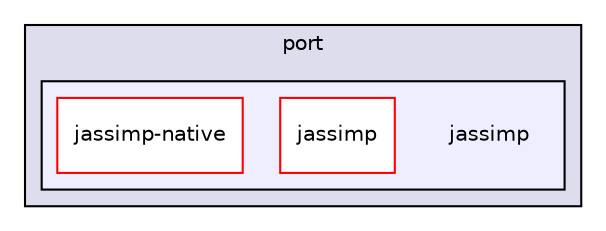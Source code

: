 digraph "assimp/assimp-3.1.1/port/jassimp" {
  compound=true
  node [ fontsize="10", fontname="Helvetica"];
  edge [ labelfontsize="10", labelfontname="Helvetica"];
  subgraph clusterdir_c07bb0cf62368f3b2e86e82e5d310848 {
    graph [ bgcolor="#ddddee", pencolor="black", label="port" fontname="Helvetica", fontsize="10", URL="dir_c07bb0cf62368f3b2e86e82e5d310848.html"]
  subgraph clusterdir_45ef96f2f99238d1378546ab8acd2860 {
    graph [ bgcolor="#eeeeff", pencolor="black", label="" URL="dir_45ef96f2f99238d1378546ab8acd2860.html"];
    dir_45ef96f2f99238d1378546ab8acd2860 [shape=plaintext label="jassimp"];
    dir_0bb51a5afb3b1432ac7372a44d6eb6e0 [shape=box label="jassimp" color="red" fillcolor="white" style="filled" URL="dir_0bb51a5afb3b1432ac7372a44d6eb6e0.html"];
    dir_30a821d93f1dc3eb083bc1f928b88b22 [shape=box label="jassimp-native" color="red" fillcolor="white" style="filled" URL="dir_30a821d93f1dc3eb083bc1f928b88b22.html"];
  }
  }
}
